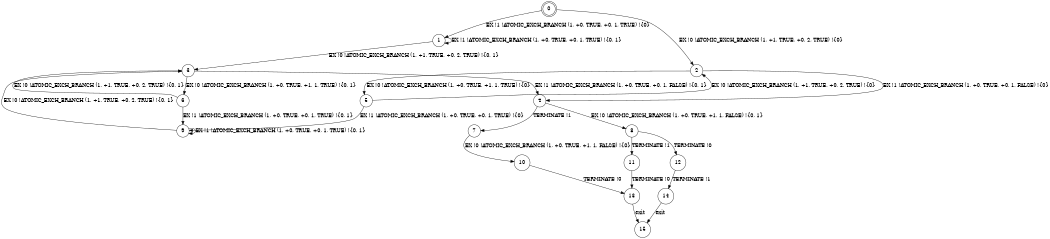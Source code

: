 digraph BCG {
size = "7, 10.5";
center = TRUE;
node [shape = circle];
0 [peripheries = 2];
0 -> 1 [label = "EX !1 !ATOMIC_EXCH_BRANCH (1, +0, TRUE, +0, 1, TRUE) !{0}"];
0 -> 2 [label = "EX !0 !ATOMIC_EXCH_BRANCH (1, +1, TRUE, +0, 2, TRUE) !{0}"];
1 -> 3 [label = "EX !0 !ATOMIC_EXCH_BRANCH (1, +1, TRUE, +0, 2, TRUE) !{0, 1}"];
1 -> 1 [label = "EX !1 !ATOMIC_EXCH_BRANCH (1, +0, TRUE, +0, 1, TRUE) !{0, 1}"];
2 -> 4 [label = "EX !1 !ATOMIC_EXCH_BRANCH (1, +0, TRUE, +0, 1, FALSE) !{0}"];
2 -> 5 [label = "EX !0 !ATOMIC_EXCH_BRANCH (1, +0, TRUE, +1, 1, TRUE) !{0}"];
3 -> 4 [label = "EX !1 !ATOMIC_EXCH_BRANCH (1, +0, TRUE, +0, 1, FALSE) !{0, 1}"];
3 -> 6 [label = "EX !0 !ATOMIC_EXCH_BRANCH (1, +0, TRUE, +1, 1, TRUE) !{0, 1}"];
4 -> 7 [label = "TERMINATE !1"];
4 -> 8 [label = "EX !0 !ATOMIC_EXCH_BRANCH (1, +0, TRUE, +1, 1, FALSE) !{0, 1}"];
5 -> 9 [label = "EX !1 !ATOMIC_EXCH_BRANCH (1, +0, TRUE, +0, 1, TRUE) !{0}"];
5 -> 2 [label = "EX !0 !ATOMIC_EXCH_BRANCH (1, +1, TRUE, +0, 2, TRUE) !{0}"];
6 -> 9 [label = "EX !1 !ATOMIC_EXCH_BRANCH (1, +0, TRUE, +0, 1, TRUE) !{0, 1}"];
6 -> 3 [label = "EX !0 !ATOMIC_EXCH_BRANCH (1, +1, TRUE, +0, 2, TRUE) !{0, 1}"];
7 -> 10 [label = "EX !0 !ATOMIC_EXCH_BRANCH (1, +0, TRUE, +1, 1, FALSE) !{0}"];
8 -> 11 [label = "TERMINATE !1"];
8 -> 12 [label = "TERMINATE !0"];
9 -> 9 [label = "EX !1 !ATOMIC_EXCH_BRANCH (1, +0, TRUE, +0, 1, TRUE) !{0, 1}"];
9 -> 3 [label = "EX !0 !ATOMIC_EXCH_BRANCH (1, +1, TRUE, +0, 2, TRUE) !{0, 1}"];
10 -> 13 [label = "TERMINATE !0"];
11 -> 13 [label = "TERMINATE !0"];
12 -> 14 [label = "TERMINATE !1"];
13 -> 15 [label = "exit"];
14 -> 15 [label = "exit"];
}

